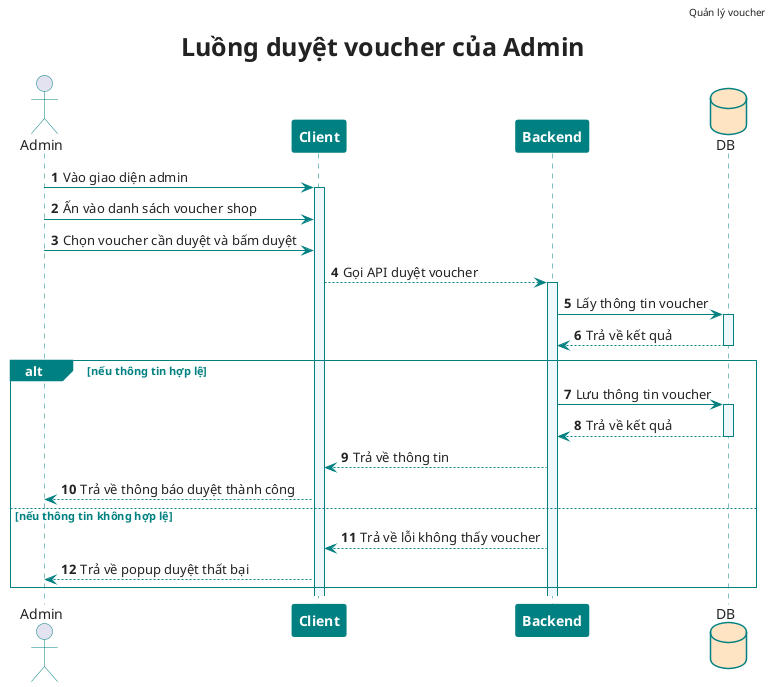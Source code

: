 @startuml
skinparam shadowing false
skinparam responseMessageBelowArrow false
skinparam DefaultFontColor #222
skinparam TitleFontSize 25
skinparam NoteBorderColor #teal
skinparam NoteBackgroundColor #powderblue
skinparam NoteFontColor #444
skinparam DatabaseBorderColor #teal
skinparam DatabaseBackgroundColor #bisque

skinparam sequence {
  ParticipantBorderThickness 1
  ParticipantBorderColor #teal
  ParticipantBackgroundColor #teal
  ParticipantFontColor #white
  ParticipantFontSize 14
  ParticipantFontStyle bold
  LifeLineBorderColor #teal
  LifeLineBackgroundColor #aliceblue
  ArrowColor #teal
  ActorBorderColor #teal
  GroupBorderThickness 1
  GroupBorderColor #teal
  GroupHeaderFontColor #white
  GroupBackgroundColor #teal
  GroupFontColor #teal
}
header Quản lý voucher
title Luồng duyệt voucher của Admin
autonumber
actor "Admin" as admin
participant "Client" as client
participant "Backend" as be
database DB
admin -> client++: Vào giao diện admin
admin -> client: Ấn vào danh sách voucher shop
admin -> client: Chọn voucher cần duyệt và bấm duyệt
client --> be++: Gọi API duyệt voucher
be -> DB++: Lấy thông tin voucher
DB --> be: Trả về kết quả
DB--
alt nếu thông tin hợp lệ
be -> DB++ : Lưu thông tin voucher
DB --> be: Trả về kết quả
DB--
be --> client: Trả về thông tin
client --> admin: Trả về thông báo duyệt thành công
else nếu thông tin không hợp lệ
be --> client: Trả về lỗi không thấy voucher
client --> admin: Trả về popup duyệt thất bại
end
@enduml